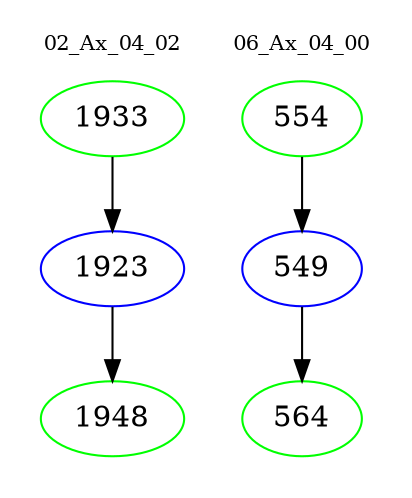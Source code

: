 digraph{
subgraph cluster_0 {
color = white
label = "02_Ax_04_02";
fontsize=10;
T0_1933 [label="1933", color="green"]
T0_1933 -> T0_1923 [color="black"]
T0_1923 [label="1923", color="blue"]
T0_1923 -> T0_1948 [color="black"]
T0_1948 [label="1948", color="green"]
}
subgraph cluster_1 {
color = white
label = "06_Ax_04_00";
fontsize=10;
T1_554 [label="554", color="green"]
T1_554 -> T1_549 [color="black"]
T1_549 [label="549", color="blue"]
T1_549 -> T1_564 [color="black"]
T1_564 [label="564", color="green"]
}
}
